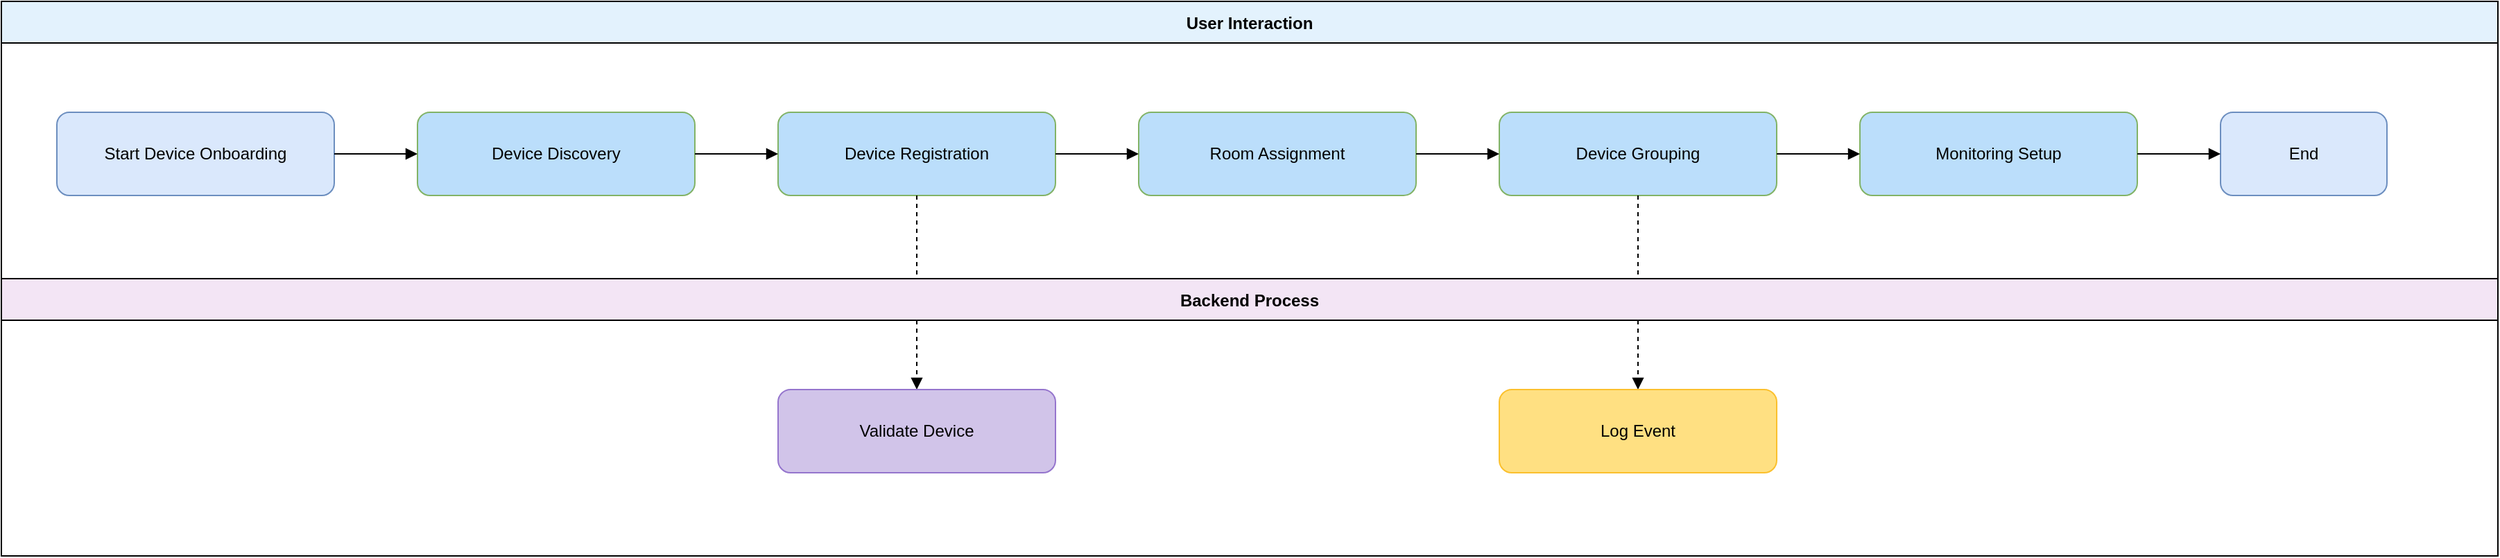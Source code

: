 <mxfile version="27.0.5">
  <diagram name="Device Onboarding Process" id="device-onboarding-process">
    <mxGraphModel dx="2192" dy="915" grid="1" gridSize="10" guides="1" tooltips="1" connect="1" arrows="1" fold="1" page="1" pageScale="1" pageWidth="1800" pageHeight="800" math="0" shadow="0">
      <root>
        <mxCell id="0" />
        <mxCell id="1" parent="0" />
        <!-- Swimlanes -->
        <mxCell id="2" value="User Interaction" style="swimlane;horizontal=1;startSize=30;fillColor=#e3f2fd;" parent="1" vertex="1">
          <mxGeometry width="1800" height="200" as="geometry" />
        </mxCell>
        <mxCell id="3" value="Backend Process" style="swimlane;horizontal=1;startSize=30;fillColor=#f3e5f5;" parent="1" vertex="1">
          <mxGeometry y="200" width="1800" height="200" as="geometry" />
        </mxCell>
        <!-- User Steps -->
        <mxCell id="4" value="Start Device Onboarding" style="rounded=1;whiteSpace=wrap;html=1;fillColor=#dae8fc;strokeColor=#6c8ebf;" parent="2" vertex="1">
          <mxGeometry x="40" y="80" width="200" height="60" as="geometry" />
        </mxCell>
        <mxCell id="5" value="Device Discovery" style="rounded=1;whiteSpace=wrap;html=1;fillColor=#bbdefb;strokeColor=#82b366;" parent="2" vertex="1">
          <mxGeometry x="300" y="80" width="200" height="60" as="geometry" />
        </mxCell>
        <mxCell id="6" value="Device Registration" style="rounded=1;whiteSpace=wrap;html=1;fillColor=#bbdefb;strokeColor=#82b366;" parent="2" vertex="1">
          <mxGeometry x="560" y="80" width="200" height="60" as="geometry" />
        </mxCell>
        <mxCell id="7" value="Room Assignment" style="rounded=1;whiteSpace=wrap;html=1;fillColor=#bbdefb;strokeColor=#82b366;" parent="2" vertex="1">
          <mxGeometry x="820" y="80" width="200" height="60" as="geometry" />
        </mxCell>
        <mxCell id="8" value="Device Grouping" style="rounded=1;whiteSpace=wrap;html=1;fillColor=#bbdefb;strokeColor=#82b366;" parent="2" vertex="1">
          <mxGeometry x="1080" y="80" width="200" height="60" as="geometry" />
        </mxCell>
        <mxCell id="9" value="Monitoring Setup" style="rounded=1;whiteSpace=wrap;html=1;fillColor=#bbdefb;strokeColor=#82b366;" parent="2" vertex="1">
          <mxGeometry x="1340" y="80" width="200" height="60" as="geometry" />
        </mxCell>
        <mxCell id="10" value="End" style="rounded=1;whiteSpace=wrap;html=1;fillColor=#dae8fc;strokeColor=#6c8ebf;" parent="2" vertex="1">
          <mxGeometry x="1600" y="80" width="120" height="60" as="geometry" />
        </mxCell>
        <!-- Backend Steps (for illustration, e.g. validation, logging) -->
        <mxCell id="11" value="Validate Device" style="rounded=1;whiteSpace=wrap;html=1;fillColor=#d1c4e9;strokeColor=#9575cd;" parent="3" vertex="1">
          <mxGeometry x="560" y="80" width="200" height="60" as="geometry" />
        </mxCell>
        <mxCell id="12" value="Log Event" style="rounded=1;whiteSpace=wrap;html=1;fillColor=#ffe082;strokeColor=#fbc02d;" parent="3" vertex="1">
          <mxGeometry x="1080" y="80" width="200" height="60" as="geometry" />
        </mxCell>
        <!-- Connections (User lane) -->
        <mxCell id="13" style="edgeStyle=orthogonalEdgeStyle;endArrow=block;html=1;" edge="1" parent="2" source="4" target="5">
          <mxGeometry relative="1" as="geometry" />
        </mxCell>
        <mxCell id="14" style="edgeStyle=orthogonalEdgeStyle;endArrow=block;html=1;" edge="1" parent="2" source="5" target="6">
          <mxGeometry relative="1" as="geometry" />
        </mxCell>
        <mxCell id="15" style="edgeStyle=orthogonalEdgeStyle;endArrow=block;html=1;" edge="1" parent="2" source="6" target="7">
          <mxGeometry relative="1" as="geometry" />
        </mxCell>
        <mxCell id="16" style="edgeStyle=orthogonalEdgeStyle;endArrow=block;html=1;" edge="1" parent="2" source="7" target="8">
          <mxGeometry relative="1" as="geometry" />
        </mxCell>
        <mxCell id="17" style="edgeStyle=orthogonalEdgeStyle;endArrow=block;html=1;" edge="1" parent="2" source="8" target="9">
          <mxGeometry relative="1" as="geometry" />
        </mxCell>
        <mxCell id="18" style="edgeStyle=orthogonalEdgeStyle;endArrow=block;html=1;" edge="1" parent="2" source="9" target="10">
          <mxGeometry relative="1" as="geometry" />
        </mxCell>
        <!-- Connections (User to Backend, e.g. validation call) -->
        <mxCell id="19" style="edgeStyle=orthogonalEdgeStyle;endArrow=block;html=1;dashed=1;" edge="1" parent="2" source="6" target="11">
          <mxGeometry relative="1" as="geometry" />
        </mxCell>
        <mxCell id="20" style="edgeStyle=orthogonalEdgeStyle;endArrow=block;html=1;dashed=1;" edge="1" parent="2" source="8" target="12">
          <mxGeometry relative="1" as="geometry" />
        </mxCell>
      </root>
    </mxGraphModel>
  </diagram>
</mxfile> 